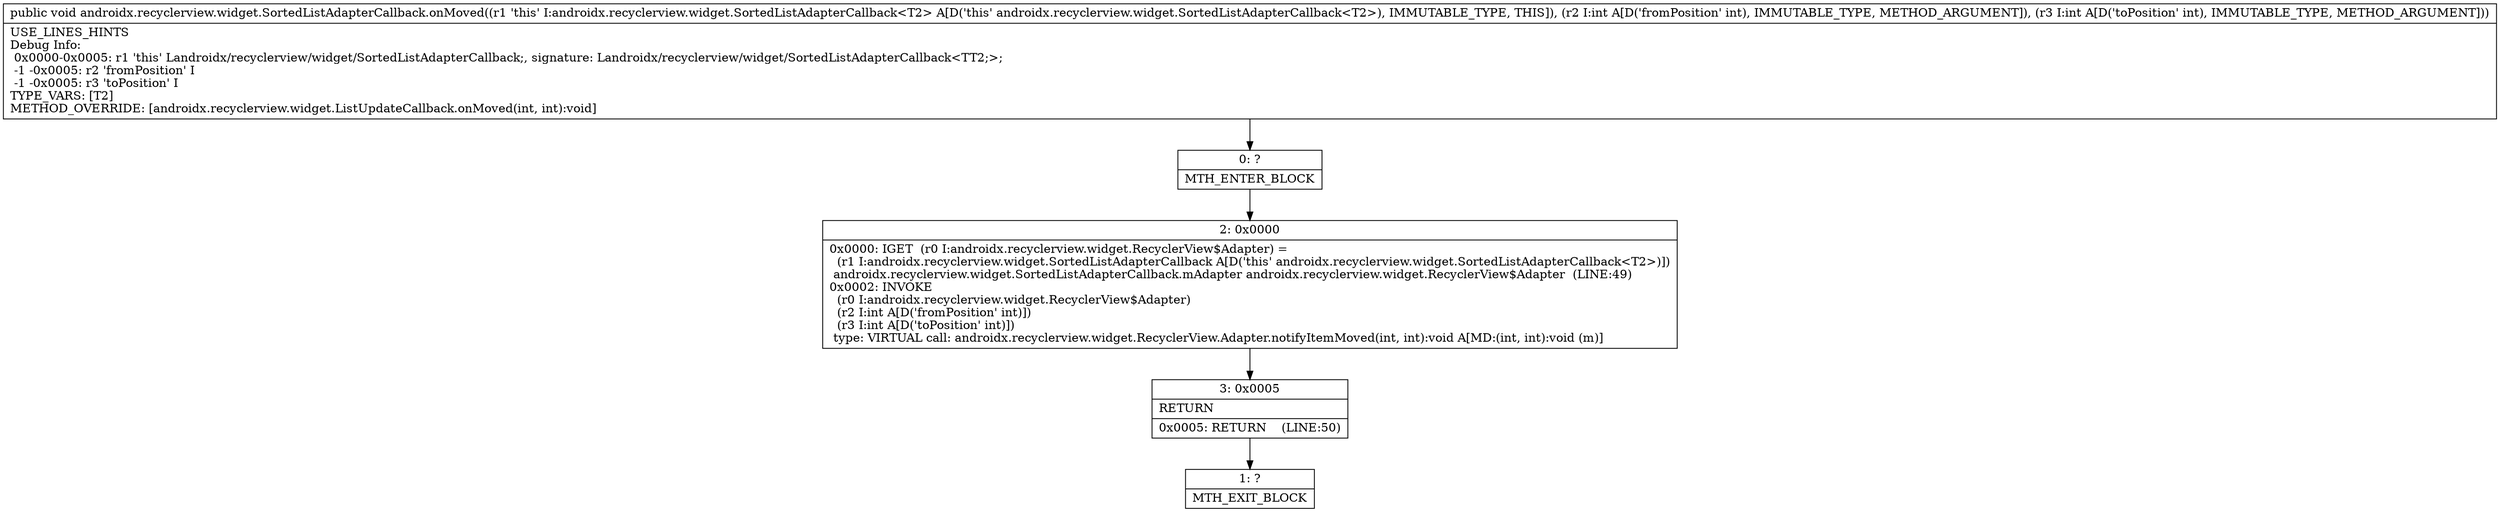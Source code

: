 digraph "CFG forandroidx.recyclerview.widget.SortedListAdapterCallback.onMoved(II)V" {
Node_0 [shape=record,label="{0\:\ ?|MTH_ENTER_BLOCK\l}"];
Node_2 [shape=record,label="{2\:\ 0x0000|0x0000: IGET  (r0 I:androidx.recyclerview.widget.RecyclerView$Adapter) = \l  (r1 I:androidx.recyclerview.widget.SortedListAdapterCallback A[D('this' androidx.recyclerview.widget.SortedListAdapterCallback\<T2\>)])\l androidx.recyclerview.widget.SortedListAdapterCallback.mAdapter androidx.recyclerview.widget.RecyclerView$Adapter  (LINE:49)\l0x0002: INVOKE  \l  (r0 I:androidx.recyclerview.widget.RecyclerView$Adapter)\l  (r2 I:int A[D('fromPosition' int)])\l  (r3 I:int A[D('toPosition' int)])\l type: VIRTUAL call: androidx.recyclerview.widget.RecyclerView.Adapter.notifyItemMoved(int, int):void A[MD:(int, int):void (m)]\l}"];
Node_3 [shape=record,label="{3\:\ 0x0005|RETURN\l|0x0005: RETURN    (LINE:50)\l}"];
Node_1 [shape=record,label="{1\:\ ?|MTH_EXIT_BLOCK\l}"];
MethodNode[shape=record,label="{public void androidx.recyclerview.widget.SortedListAdapterCallback.onMoved((r1 'this' I:androidx.recyclerview.widget.SortedListAdapterCallback\<T2\> A[D('this' androidx.recyclerview.widget.SortedListAdapterCallback\<T2\>), IMMUTABLE_TYPE, THIS]), (r2 I:int A[D('fromPosition' int), IMMUTABLE_TYPE, METHOD_ARGUMENT]), (r3 I:int A[D('toPosition' int), IMMUTABLE_TYPE, METHOD_ARGUMENT]))  | USE_LINES_HINTS\lDebug Info:\l  0x0000\-0x0005: r1 'this' Landroidx\/recyclerview\/widget\/SortedListAdapterCallback;, signature: Landroidx\/recyclerview\/widget\/SortedListAdapterCallback\<TT2;\>;\l  \-1 \-0x0005: r2 'fromPosition' I\l  \-1 \-0x0005: r3 'toPosition' I\lTYPE_VARS: [T2]\lMETHOD_OVERRIDE: [androidx.recyclerview.widget.ListUpdateCallback.onMoved(int, int):void]\l}"];
MethodNode -> Node_0;Node_0 -> Node_2;
Node_2 -> Node_3;
Node_3 -> Node_1;
}

